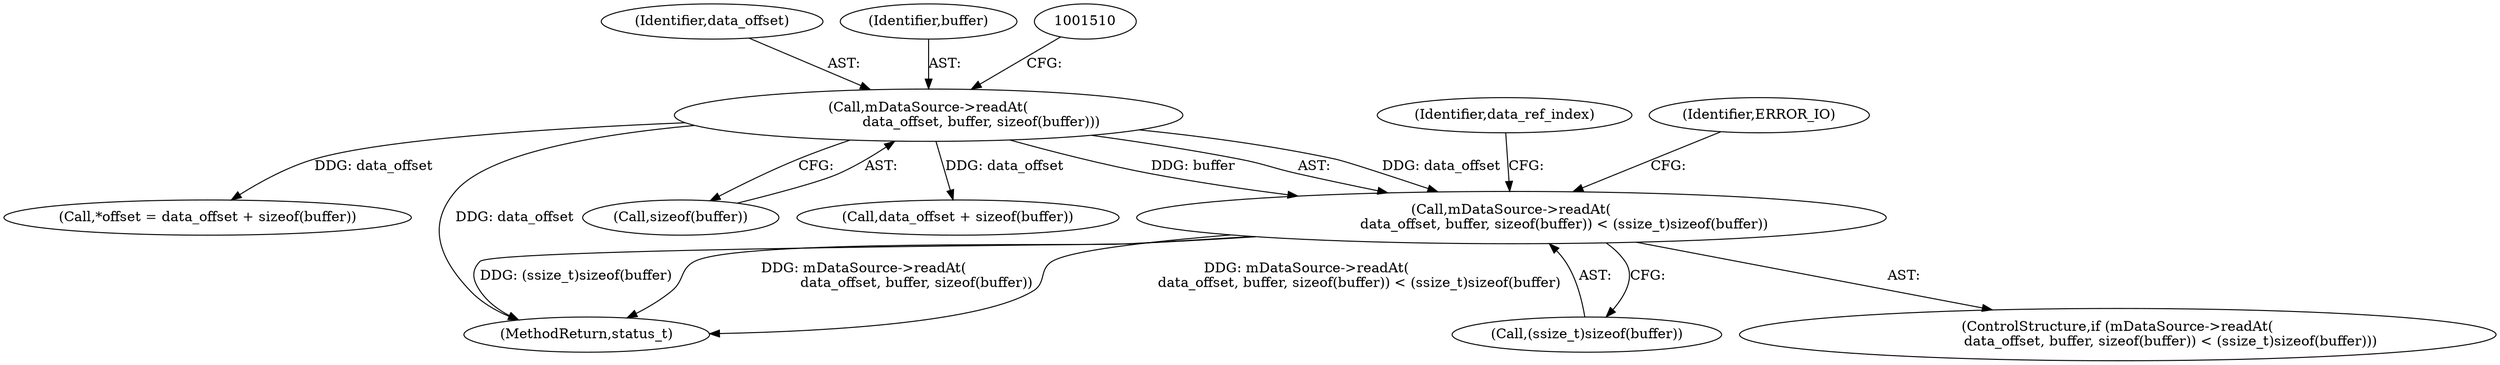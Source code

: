 digraph "0_Android_2674a7218eaa3c87f2ee26d26da5b9170e10f859@API" {
"1001503" [label="(Call,mDataSource->readAt(\n                        data_offset, buffer, sizeof(buffer)) < (ssize_t)sizeof(buffer))"];
"1001504" [label="(Call,mDataSource->readAt(\n                        data_offset, buffer, sizeof(buffer)))"];
"1001518" [label="(Identifier,data_ref_index)"];
"1001515" [label="(Identifier,ERROR_IO)"];
"1001509" [label="(Call,(ssize_t)sizeof(buffer))"];
"1001588" [label="(Call,*offset = data_offset + sizeof(buffer))"];
"1001504" [label="(Call,mDataSource->readAt(\n                        data_offset, buffer, sizeof(buffer)))"];
"1002927" [label="(MethodReturn,status_t)"];
"1001505" [label="(Identifier,data_offset)"];
"1001502" [label="(ControlStructure,if (mDataSource->readAt(\n                        data_offset, buffer, sizeof(buffer)) < (ssize_t)sizeof(buffer)))"];
"1001506" [label="(Identifier,buffer)"];
"1001507" [label="(Call,sizeof(buffer))"];
"1001591" [label="(Call,data_offset + sizeof(buffer))"];
"1001503" [label="(Call,mDataSource->readAt(\n                        data_offset, buffer, sizeof(buffer)) < (ssize_t)sizeof(buffer))"];
"1001503" -> "1001502"  [label="AST: "];
"1001503" -> "1001509"  [label="CFG: "];
"1001504" -> "1001503"  [label="AST: "];
"1001509" -> "1001503"  [label="AST: "];
"1001515" -> "1001503"  [label="CFG: "];
"1001518" -> "1001503"  [label="CFG: "];
"1001503" -> "1002927"  [label="DDG: (ssize_t)sizeof(buffer)"];
"1001503" -> "1002927"  [label="DDG: mDataSource->readAt(\n                        data_offset, buffer, sizeof(buffer))"];
"1001503" -> "1002927"  [label="DDG: mDataSource->readAt(\n                        data_offset, buffer, sizeof(buffer)) < (ssize_t)sizeof(buffer)"];
"1001504" -> "1001503"  [label="DDG: data_offset"];
"1001504" -> "1001503"  [label="DDG: buffer"];
"1001504" -> "1001507"  [label="CFG: "];
"1001505" -> "1001504"  [label="AST: "];
"1001506" -> "1001504"  [label="AST: "];
"1001507" -> "1001504"  [label="AST: "];
"1001510" -> "1001504"  [label="CFG: "];
"1001504" -> "1002927"  [label="DDG: data_offset"];
"1001504" -> "1001588"  [label="DDG: data_offset"];
"1001504" -> "1001591"  [label="DDG: data_offset"];
}
